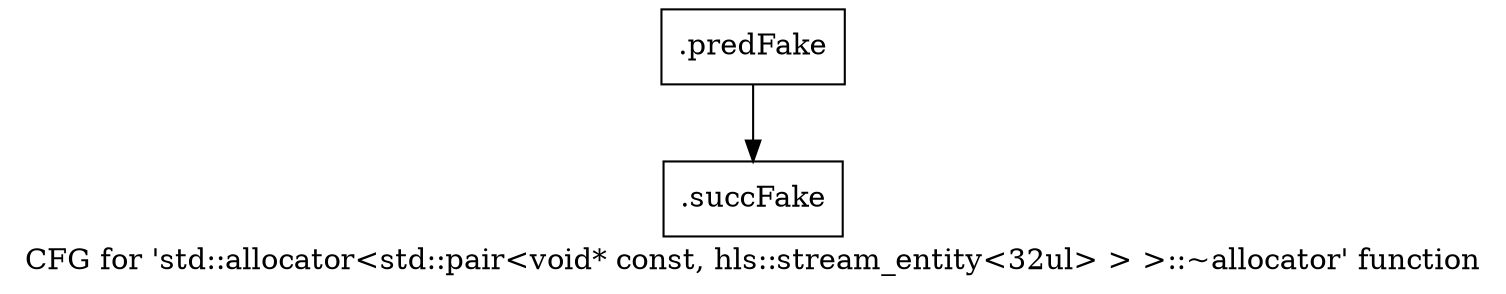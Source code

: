 digraph "CFG for 'std::allocator\<std::pair\<void* const, hls::stream_entity\<32ul\> \> \>::~allocator' function" {
	label="CFG for 'std::allocator\<std::pair\<void* const, hls::stream_entity\<32ul\> \> \>::~allocator' function";

	Node0x59206b0 [shape=record,filename="",linenumber="",label="{.predFake}"];
	Node0x59206b0 -> Node0x609a710[ callList="" memoryops="" filename="/mnt/xilinx/Vitis_HLS/2021.2/tps/lnx64/gcc-6.2.0/lib/gcc/x86_64-pc-linux-gnu/6.2.0/../../../../include/c++/6.2.0/bits/allocator.h" execusionnum="1"];
	Node0x609a710 [shape=record,filename="/mnt/xilinx/Vitis_HLS/2021.2/tps/lnx64/gcc-6.2.0/lib/gcc/x86_64-pc-linux-gnu/6.2.0/../../../../include/c++/6.2.0/bits/allocator.h",linenumber="126",label="{.succFake}"];
}
